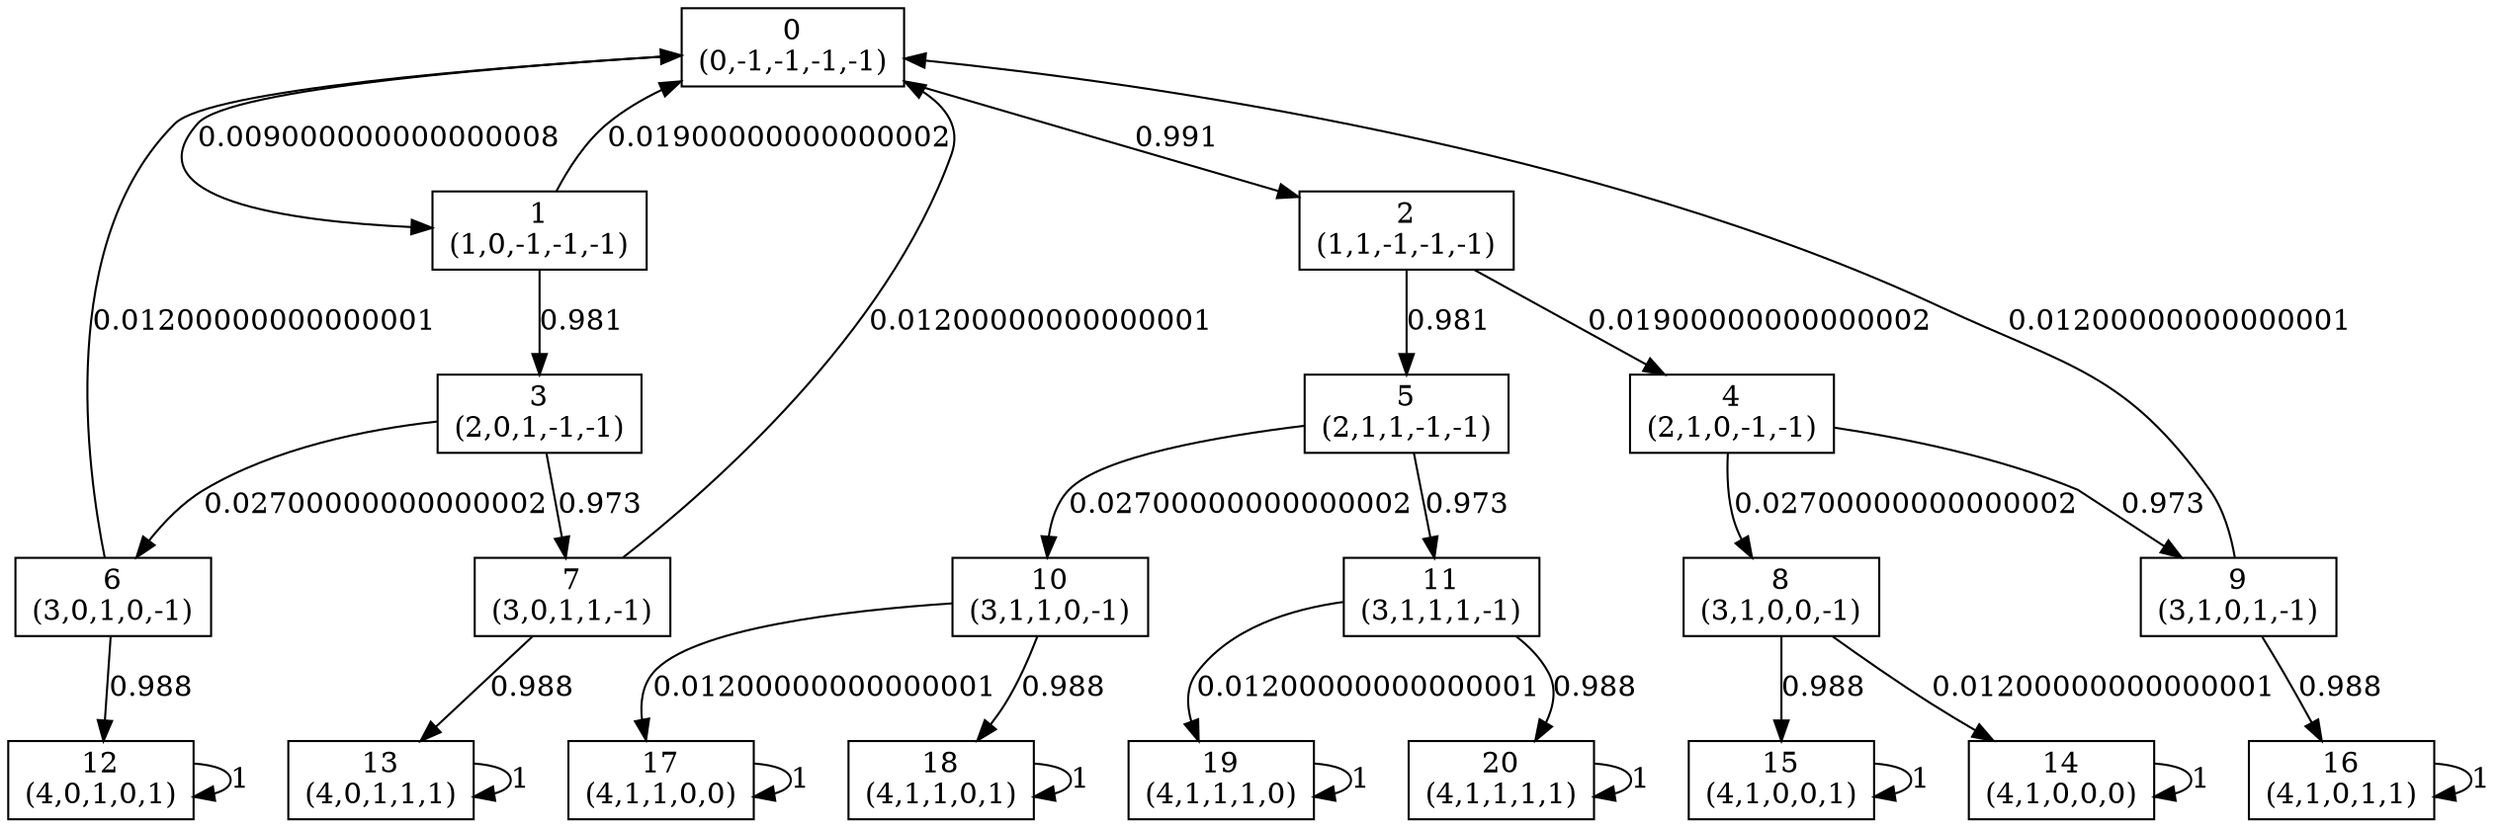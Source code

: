 digraph P {
node [shape=box];
0 -> 1 [ label="0.009000000000000008" ];
0 -> 2 [ label="0.991" ];
1 -> 0 [ label="0.01900000000000002" ];
1 -> 3 [ label="0.981" ];
2 -> 4 [ label="0.01900000000000002" ];
2 -> 5 [ label="0.981" ];
3 -> 6 [ label="0.02700000000000002" ];
3 -> 7 [ label="0.973" ];
4 -> 8 [ label="0.02700000000000002" ];
4 -> 9 [ label="0.973" ];
5 -> 10 [ label="0.02700000000000002" ];
5 -> 11 [ label="0.973" ];
6 -> 0 [ label="0.01200000000000001" ];
6 -> 12 [ label="0.988" ];
7 -> 0 [ label="0.01200000000000001" ];
7 -> 13 [ label="0.988" ];
8 -> 14 [ label="0.01200000000000001" ];
8 -> 15 [ label="0.988" ];
9 -> 0 [ label="0.01200000000000001" ];
9 -> 16 [ label="0.988" ];
10 -> 17 [ label="0.01200000000000001" ];
10 -> 18 [ label="0.988" ];
11 -> 19 [ label="0.01200000000000001" ];
11 -> 20 [ label="0.988" ];
12 -> 12 [ label="1" ];
13 -> 13 [ label="1" ];
14 -> 14 [ label="1" ];
15 -> 15 [ label="1" ];
16 -> 16 [ label="1" ];
17 -> 17 [ label="1" ];
18 -> 18 [ label="1" ];
19 -> 19 [ label="1" ];
20 -> 20 [ label="1" ];
0 [label="0\n(0,-1,-1,-1,-1)"];
1 [label="1\n(1,0,-1,-1,-1)"];
2 [label="2\n(1,1,-1,-1,-1)"];
3 [label="3\n(2,0,1,-1,-1)"];
4 [label="4\n(2,1,0,-1,-1)"];
5 [label="5\n(2,1,1,-1,-1)"];
6 [label="6\n(3,0,1,0,-1)"];
7 [label="7\n(3,0,1,1,-1)"];
8 [label="8\n(3,1,0,0,-1)"];
9 [label="9\n(3,1,0,1,-1)"];
10 [label="10\n(3,1,1,0,-1)"];
11 [label="11\n(3,1,1,1,-1)"];
12 [label="12\n(4,0,1,0,1)"];
13 [label="13\n(4,0,1,1,1)"];
14 [label="14\n(4,1,0,0,0)"];
15 [label="15\n(4,1,0,0,1)"];
16 [label="16\n(4,1,0,1,1)"];
17 [label="17\n(4,1,1,0,0)"];
18 [label="18\n(4,1,1,0,1)"];
19 [label="19\n(4,1,1,1,0)"];
20 [label="20\n(4,1,1,1,1)"];
}

